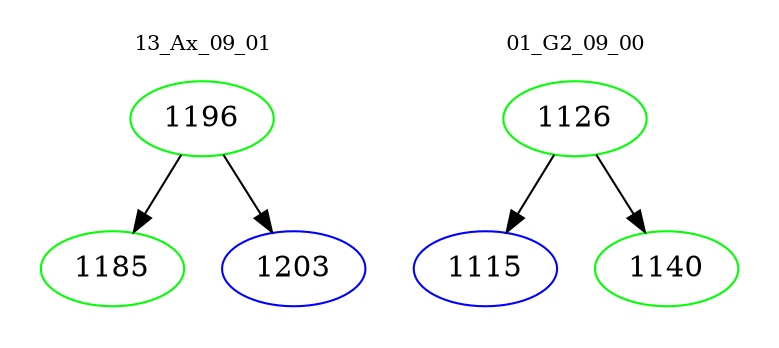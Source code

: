 digraph{
subgraph cluster_0 {
color = white
label = "13_Ax_09_01";
fontsize=10;
T0_1196 [label="1196", color="green"]
T0_1196 -> T0_1185 [color="black"]
T0_1185 [label="1185", color="green"]
T0_1196 -> T0_1203 [color="black"]
T0_1203 [label="1203", color="blue"]
}
subgraph cluster_1 {
color = white
label = "01_G2_09_00";
fontsize=10;
T1_1126 [label="1126", color="green"]
T1_1126 -> T1_1115 [color="black"]
T1_1115 [label="1115", color="blue"]
T1_1126 -> T1_1140 [color="black"]
T1_1140 [label="1140", color="green"]
}
}
